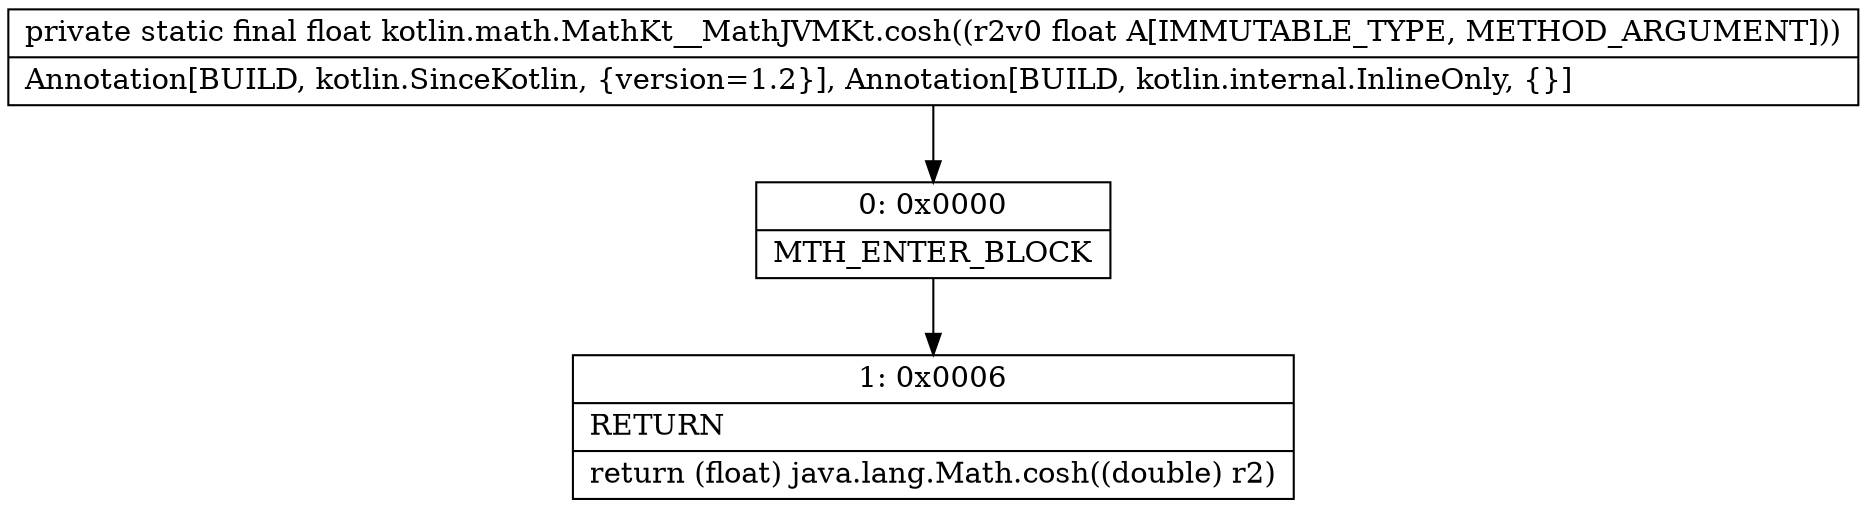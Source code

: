 digraph "CFG forkotlin.math.MathKt__MathJVMKt.cosh(F)F" {
Node_0 [shape=record,label="{0\:\ 0x0000|MTH_ENTER_BLOCK\l}"];
Node_1 [shape=record,label="{1\:\ 0x0006|RETURN\l|return (float) java.lang.Math.cosh((double) r2)\l}"];
MethodNode[shape=record,label="{private static final float kotlin.math.MathKt__MathJVMKt.cosh((r2v0 float A[IMMUTABLE_TYPE, METHOD_ARGUMENT]))  | Annotation[BUILD, kotlin.SinceKotlin, \{version=1.2\}], Annotation[BUILD, kotlin.internal.InlineOnly, \{\}]\l}"];
MethodNode -> Node_0;
Node_0 -> Node_1;
}

